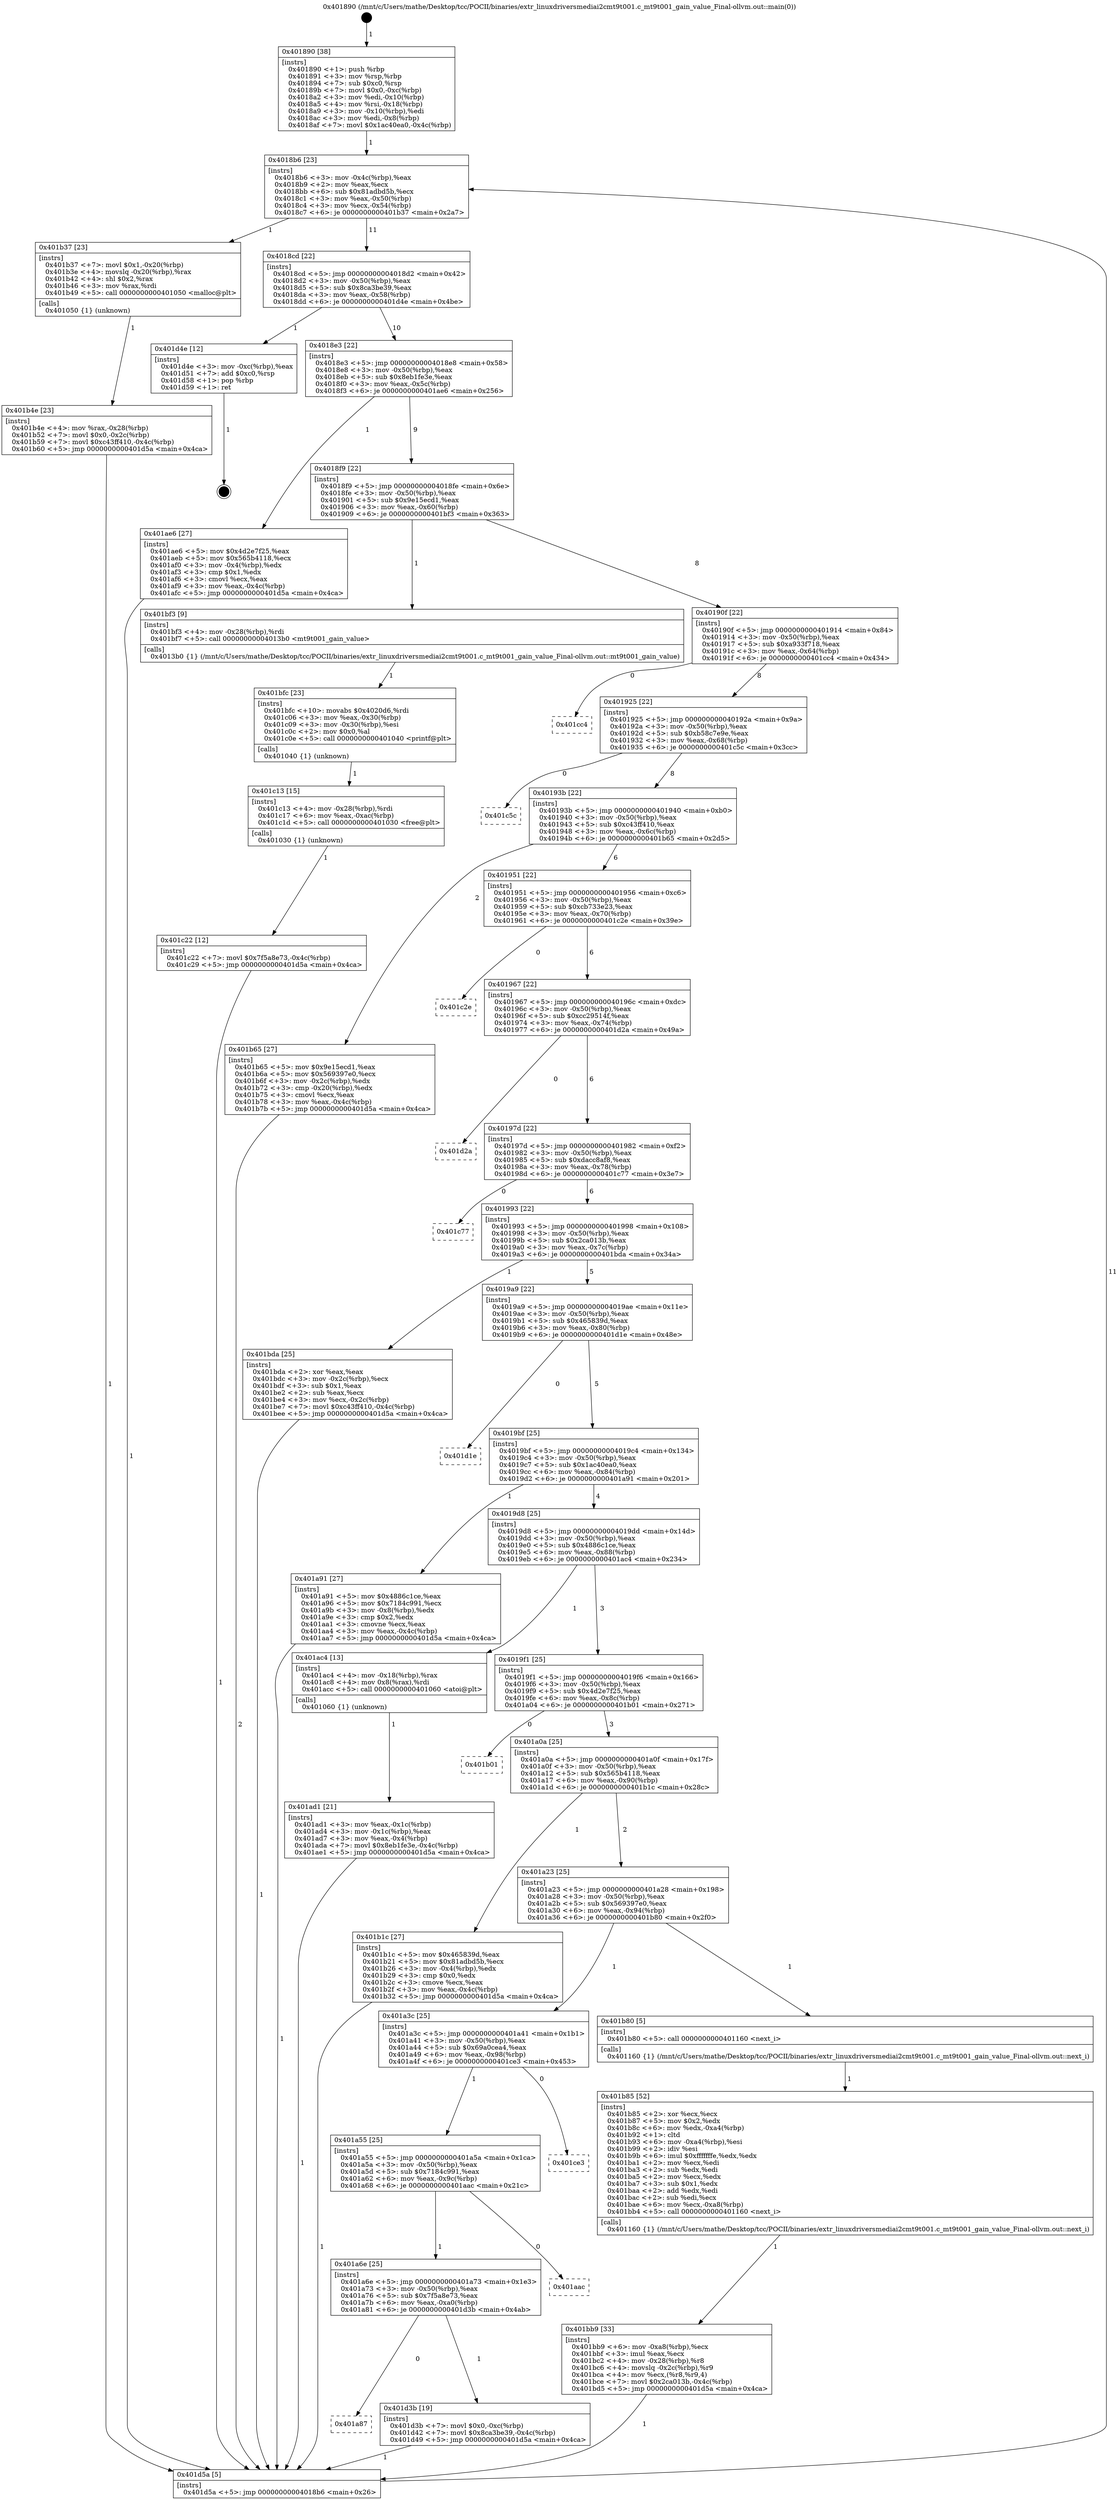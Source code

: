 digraph "0x401890" {
  label = "0x401890 (/mnt/c/Users/mathe/Desktop/tcc/POCII/binaries/extr_linuxdriversmediai2cmt9t001.c_mt9t001_gain_value_Final-ollvm.out::main(0))"
  labelloc = "t"
  node[shape=record]

  Entry [label="",width=0.3,height=0.3,shape=circle,fillcolor=black,style=filled]
  "0x4018b6" [label="{
     0x4018b6 [23]\l
     | [instrs]\l
     &nbsp;&nbsp;0x4018b6 \<+3\>: mov -0x4c(%rbp),%eax\l
     &nbsp;&nbsp;0x4018b9 \<+2\>: mov %eax,%ecx\l
     &nbsp;&nbsp;0x4018bb \<+6\>: sub $0x81adbd5b,%ecx\l
     &nbsp;&nbsp;0x4018c1 \<+3\>: mov %eax,-0x50(%rbp)\l
     &nbsp;&nbsp;0x4018c4 \<+3\>: mov %ecx,-0x54(%rbp)\l
     &nbsp;&nbsp;0x4018c7 \<+6\>: je 0000000000401b37 \<main+0x2a7\>\l
  }"]
  "0x401b37" [label="{
     0x401b37 [23]\l
     | [instrs]\l
     &nbsp;&nbsp;0x401b37 \<+7\>: movl $0x1,-0x20(%rbp)\l
     &nbsp;&nbsp;0x401b3e \<+4\>: movslq -0x20(%rbp),%rax\l
     &nbsp;&nbsp;0x401b42 \<+4\>: shl $0x2,%rax\l
     &nbsp;&nbsp;0x401b46 \<+3\>: mov %rax,%rdi\l
     &nbsp;&nbsp;0x401b49 \<+5\>: call 0000000000401050 \<malloc@plt\>\l
     | [calls]\l
     &nbsp;&nbsp;0x401050 \{1\} (unknown)\l
  }"]
  "0x4018cd" [label="{
     0x4018cd [22]\l
     | [instrs]\l
     &nbsp;&nbsp;0x4018cd \<+5\>: jmp 00000000004018d2 \<main+0x42\>\l
     &nbsp;&nbsp;0x4018d2 \<+3\>: mov -0x50(%rbp),%eax\l
     &nbsp;&nbsp;0x4018d5 \<+5\>: sub $0x8ca3be39,%eax\l
     &nbsp;&nbsp;0x4018da \<+3\>: mov %eax,-0x58(%rbp)\l
     &nbsp;&nbsp;0x4018dd \<+6\>: je 0000000000401d4e \<main+0x4be\>\l
  }"]
  Exit [label="",width=0.3,height=0.3,shape=circle,fillcolor=black,style=filled,peripheries=2]
  "0x401d4e" [label="{
     0x401d4e [12]\l
     | [instrs]\l
     &nbsp;&nbsp;0x401d4e \<+3\>: mov -0xc(%rbp),%eax\l
     &nbsp;&nbsp;0x401d51 \<+7\>: add $0xc0,%rsp\l
     &nbsp;&nbsp;0x401d58 \<+1\>: pop %rbp\l
     &nbsp;&nbsp;0x401d59 \<+1\>: ret\l
  }"]
  "0x4018e3" [label="{
     0x4018e3 [22]\l
     | [instrs]\l
     &nbsp;&nbsp;0x4018e3 \<+5\>: jmp 00000000004018e8 \<main+0x58\>\l
     &nbsp;&nbsp;0x4018e8 \<+3\>: mov -0x50(%rbp),%eax\l
     &nbsp;&nbsp;0x4018eb \<+5\>: sub $0x8eb1fe3e,%eax\l
     &nbsp;&nbsp;0x4018f0 \<+3\>: mov %eax,-0x5c(%rbp)\l
     &nbsp;&nbsp;0x4018f3 \<+6\>: je 0000000000401ae6 \<main+0x256\>\l
  }"]
  "0x401a87" [label="{
     0x401a87\l
  }", style=dashed]
  "0x401ae6" [label="{
     0x401ae6 [27]\l
     | [instrs]\l
     &nbsp;&nbsp;0x401ae6 \<+5\>: mov $0x4d2e7f25,%eax\l
     &nbsp;&nbsp;0x401aeb \<+5\>: mov $0x565b4118,%ecx\l
     &nbsp;&nbsp;0x401af0 \<+3\>: mov -0x4(%rbp),%edx\l
     &nbsp;&nbsp;0x401af3 \<+3\>: cmp $0x1,%edx\l
     &nbsp;&nbsp;0x401af6 \<+3\>: cmovl %ecx,%eax\l
     &nbsp;&nbsp;0x401af9 \<+3\>: mov %eax,-0x4c(%rbp)\l
     &nbsp;&nbsp;0x401afc \<+5\>: jmp 0000000000401d5a \<main+0x4ca\>\l
  }"]
  "0x4018f9" [label="{
     0x4018f9 [22]\l
     | [instrs]\l
     &nbsp;&nbsp;0x4018f9 \<+5\>: jmp 00000000004018fe \<main+0x6e\>\l
     &nbsp;&nbsp;0x4018fe \<+3\>: mov -0x50(%rbp),%eax\l
     &nbsp;&nbsp;0x401901 \<+5\>: sub $0x9e15ecd1,%eax\l
     &nbsp;&nbsp;0x401906 \<+3\>: mov %eax,-0x60(%rbp)\l
     &nbsp;&nbsp;0x401909 \<+6\>: je 0000000000401bf3 \<main+0x363\>\l
  }"]
  "0x401d3b" [label="{
     0x401d3b [19]\l
     | [instrs]\l
     &nbsp;&nbsp;0x401d3b \<+7\>: movl $0x0,-0xc(%rbp)\l
     &nbsp;&nbsp;0x401d42 \<+7\>: movl $0x8ca3be39,-0x4c(%rbp)\l
     &nbsp;&nbsp;0x401d49 \<+5\>: jmp 0000000000401d5a \<main+0x4ca\>\l
  }"]
  "0x401bf3" [label="{
     0x401bf3 [9]\l
     | [instrs]\l
     &nbsp;&nbsp;0x401bf3 \<+4\>: mov -0x28(%rbp),%rdi\l
     &nbsp;&nbsp;0x401bf7 \<+5\>: call 00000000004013b0 \<mt9t001_gain_value\>\l
     | [calls]\l
     &nbsp;&nbsp;0x4013b0 \{1\} (/mnt/c/Users/mathe/Desktop/tcc/POCII/binaries/extr_linuxdriversmediai2cmt9t001.c_mt9t001_gain_value_Final-ollvm.out::mt9t001_gain_value)\l
  }"]
  "0x40190f" [label="{
     0x40190f [22]\l
     | [instrs]\l
     &nbsp;&nbsp;0x40190f \<+5\>: jmp 0000000000401914 \<main+0x84\>\l
     &nbsp;&nbsp;0x401914 \<+3\>: mov -0x50(%rbp),%eax\l
     &nbsp;&nbsp;0x401917 \<+5\>: sub $0xa933f718,%eax\l
     &nbsp;&nbsp;0x40191c \<+3\>: mov %eax,-0x64(%rbp)\l
     &nbsp;&nbsp;0x40191f \<+6\>: je 0000000000401cc4 \<main+0x434\>\l
  }"]
  "0x401a6e" [label="{
     0x401a6e [25]\l
     | [instrs]\l
     &nbsp;&nbsp;0x401a6e \<+5\>: jmp 0000000000401a73 \<main+0x1e3\>\l
     &nbsp;&nbsp;0x401a73 \<+3\>: mov -0x50(%rbp),%eax\l
     &nbsp;&nbsp;0x401a76 \<+5\>: sub $0x7f5a8e73,%eax\l
     &nbsp;&nbsp;0x401a7b \<+6\>: mov %eax,-0xa0(%rbp)\l
     &nbsp;&nbsp;0x401a81 \<+6\>: je 0000000000401d3b \<main+0x4ab\>\l
  }"]
  "0x401cc4" [label="{
     0x401cc4\l
  }", style=dashed]
  "0x401925" [label="{
     0x401925 [22]\l
     | [instrs]\l
     &nbsp;&nbsp;0x401925 \<+5\>: jmp 000000000040192a \<main+0x9a\>\l
     &nbsp;&nbsp;0x40192a \<+3\>: mov -0x50(%rbp),%eax\l
     &nbsp;&nbsp;0x40192d \<+5\>: sub $0xb58c7e9e,%eax\l
     &nbsp;&nbsp;0x401932 \<+3\>: mov %eax,-0x68(%rbp)\l
     &nbsp;&nbsp;0x401935 \<+6\>: je 0000000000401c5c \<main+0x3cc\>\l
  }"]
  "0x401aac" [label="{
     0x401aac\l
  }", style=dashed]
  "0x401c5c" [label="{
     0x401c5c\l
  }", style=dashed]
  "0x40193b" [label="{
     0x40193b [22]\l
     | [instrs]\l
     &nbsp;&nbsp;0x40193b \<+5\>: jmp 0000000000401940 \<main+0xb0\>\l
     &nbsp;&nbsp;0x401940 \<+3\>: mov -0x50(%rbp),%eax\l
     &nbsp;&nbsp;0x401943 \<+5\>: sub $0xc43ff410,%eax\l
     &nbsp;&nbsp;0x401948 \<+3\>: mov %eax,-0x6c(%rbp)\l
     &nbsp;&nbsp;0x40194b \<+6\>: je 0000000000401b65 \<main+0x2d5\>\l
  }"]
  "0x401a55" [label="{
     0x401a55 [25]\l
     | [instrs]\l
     &nbsp;&nbsp;0x401a55 \<+5\>: jmp 0000000000401a5a \<main+0x1ca\>\l
     &nbsp;&nbsp;0x401a5a \<+3\>: mov -0x50(%rbp),%eax\l
     &nbsp;&nbsp;0x401a5d \<+5\>: sub $0x7184c991,%eax\l
     &nbsp;&nbsp;0x401a62 \<+6\>: mov %eax,-0x9c(%rbp)\l
     &nbsp;&nbsp;0x401a68 \<+6\>: je 0000000000401aac \<main+0x21c\>\l
  }"]
  "0x401b65" [label="{
     0x401b65 [27]\l
     | [instrs]\l
     &nbsp;&nbsp;0x401b65 \<+5\>: mov $0x9e15ecd1,%eax\l
     &nbsp;&nbsp;0x401b6a \<+5\>: mov $0x569397e0,%ecx\l
     &nbsp;&nbsp;0x401b6f \<+3\>: mov -0x2c(%rbp),%edx\l
     &nbsp;&nbsp;0x401b72 \<+3\>: cmp -0x20(%rbp),%edx\l
     &nbsp;&nbsp;0x401b75 \<+3\>: cmovl %ecx,%eax\l
     &nbsp;&nbsp;0x401b78 \<+3\>: mov %eax,-0x4c(%rbp)\l
     &nbsp;&nbsp;0x401b7b \<+5\>: jmp 0000000000401d5a \<main+0x4ca\>\l
  }"]
  "0x401951" [label="{
     0x401951 [22]\l
     | [instrs]\l
     &nbsp;&nbsp;0x401951 \<+5\>: jmp 0000000000401956 \<main+0xc6\>\l
     &nbsp;&nbsp;0x401956 \<+3\>: mov -0x50(%rbp),%eax\l
     &nbsp;&nbsp;0x401959 \<+5\>: sub $0xcb733e23,%eax\l
     &nbsp;&nbsp;0x40195e \<+3\>: mov %eax,-0x70(%rbp)\l
     &nbsp;&nbsp;0x401961 \<+6\>: je 0000000000401c2e \<main+0x39e\>\l
  }"]
  "0x401ce3" [label="{
     0x401ce3\l
  }", style=dashed]
  "0x401c2e" [label="{
     0x401c2e\l
  }", style=dashed]
  "0x401967" [label="{
     0x401967 [22]\l
     | [instrs]\l
     &nbsp;&nbsp;0x401967 \<+5\>: jmp 000000000040196c \<main+0xdc\>\l
     &nbsp;&nbsp;0x40196c \<+3\>: mov -0x50(%rbp),%eax\l
     &nbsp;&nbsp;0x40196f \<+5\>: sub $0xcc29514f,%eax\l
     &nbsp;&nbsp;0x401974 \<+3\>: mov %eax,-0x74(%rbp)\l
     &nbsp;&nbsp;0x401977 \<+6\>: je 0000000000401d2a \<main+0x49a\>\l
  }"]
  "0x401c22" [label="{
     0x401c22 [12]\l
     | [instrs]\l
     &nbsp;&nbsp;0x401c22 \<+7\>: movl $0x7f5a8e73,-0x4c(%rbp)\l
     &nbsp;&nbsp;0x401c29 \<+5\>: jmp 0000000000401d5a \<main+0x4ca\>\l
  }"]
  "0x401d2a" [label="{
     0x401d2a\l
  }", style=dashed]
  "0x40197d" [label="{
     0x40197d [22]\l
     | [instrs]\l
     &nbsp;&nbsp;0x40197d \<+5\>: jmp 0000000000401982 \<main+0xf2\>\l
     &nbsp;&nbsp;0x401982 \<+3\>: mov -0x50(%rbp),%eax\l
     &nbsp;&nbsp;0x401985 \<+5\>: sub $0xdacc8af8,%eax\l
     &nbsp;&nbsp;0x40198a \<+3\>: mov %eax,-0x78(%rbp)\l
     &nbsp;&nbsp;0x40198d \<+6\>: je 0000000000401c77 \<main+0x3e7\>\l
  }"]
  "0x401c13" [label="{
     0x401c13 [15]\l
     | [instrs]\l
     &nbsp;&nbsp;0x401c13 \<+4\>: mov -0x28(%rbp),%rdi\l
     &nbsp;&nbsp;0x401c17 \<+6\>: mov %eax,-0xac(%rbp)\l
     &nbsp;&nbsp;0x401c1d \<+5\>: call 0000000000401030 \<free@plt\>\l
     | [calls]\l
     &nbsp;&nbsp;0x401030 \{1\} (unknown)\l
  }"]
  "0x401c77" [label="{
     0x401c77\l
  }", style=dashed]
  "0x401993" [label="{
     0x401993 [22]\l
     | [instrs]\l
     &nbsp;&nbsp;0x401993 \<+5\>: jmp 0000000000401998 \<main+0x108\>\l
     &nbsp;&nbsp;0x401998 \<+3\>: mov -0x50(%rbp),%eax\l
     &nbsp;&nbsp;0x40199b \<+5\>: sub $0x2ca013b,%eax\l
     &nbsp;&nbsp;0x4019a0 \<+3\>: mov %eax,-0x7c(%rbp)\l
     &nbsp;&nbsp;0x4019a3 \<+6\>: je 0000000000401bda \<main+0x34a\>\l
  }"]
  "0x401bfc" [label="{
     0x401bfc [23]\l
     | [instrs]\l
     &nbsp;&nbsp;0x401bfc \<+10\>: movabs $0x4020d6,%rdi\l
     &nbsp;&nbsp;0x401c06 \<+3\>: mov %eax,-0x30(%rbp)\l
     &nbsp;&nbsp;0x401c09 \<+3\>: mov -0x30(%rbp),%esi\l
     &nbsp;&nbsp;0x401c0c \<+2\>: mov $0x0,%al\l
     &nbsp;&nbsp;0x401c0e \<+5\>: call 0000000000401040 \<printf@plt\>\l
     | [calls]\l
     &nbsp;&nbsp;0x401040 \{1\} (unknown)\l
  }"]
  "0x401bda" [label="{
     0x401bda [25]\l
     | [instrs]\l
     &nbsp;&nbsp;0x401bda \<+2\>: xor %eax,%eax\l
     &nbsp;&nbsp;0x401bdc \<+3\>: mov -0x2c(%rbp),%ecx\l
     &nbsp;&nbsp;0x401bdf \<+3\>: sub $0x1,%eax\l
     &nbsp;&nbsp;0x401be2 \<+2\>: sub %eax,%ecx\l
     &nbsp;&nbsp;0x401be4 \<+3\>: mov %ecx,-0x2c(%rbp)\l
     &nbsp;&nbsp;0x401be7 \<+7\>: movl $0xc43ff410,-0x4c(%rbp)\l
     &nbsp;&nbsp;0x401bee \<+5\>: jmp 0000000000401d5a \<main+0x4ca\>\l
  }"]
  "0x4019a9" [label="{
     0x4019a9 [22]\l
     | [instrs]\l
     &nbsp;&nbsp;0x4019a9 \<+5\>: jmp 00000000004019ae \<main+0x11e\>\l
     &nbsp;&nbsp;0x4019ae \<+3\>: mov -0x50(%rbp),%eax\l
     &nbsp;&nbsp;0x4019b1 \<+5\>: sub $0x465839d,%eax\l
     &nbsp;&nbsp;0x4019b6 \<+3\>: mov %eax,-0x80(%rbp)\l
     &nbsp;&nbsp;0x4019b9 \<+6\>: je 0000000000401d1e \<main+0x48e\>\l
  }"]
  "0x401bb9" [label="{
     0x401bb9 [33]\l
     | [instrs]\l
     &nbsp;&nbsp;0x401bb9 \<+6\>: mov -0xa8(%rbp),%ecx\l
     &nbsp;&nbsp;0x401bbf \<+3\>: imul %eax,%ecx\l
     &nbsp;&nbsp;0x401bc2 \<+4\>: mov -0x28(%rbp),%r8\l
     &nbsp;&nbsp;0x401bc6 \<+4\>: movslq -0x2c(%rbp),%r9\l
     &nbsp;&nbsp;0x401bca \<+4\>: mov %ecx,(%r8,%r9,4)\l
     &nbsp;&nbsp;0x401bce \<+7\>: movl $0x2ca013b,-0x4c(%rbp)\l
     &nbsp;&nbsp;0x401bd5 \<+5\>: jmp 0000000000401d5a \<main+0x4ca\>\l
  }"]
  "0x401d1e" [label="{
     0x401d1e\l
  }", style=dashed]
  "0x4019bf" [label="{
     0x4019bf [25]\l
     | [instrs]\l
     &nbsp;&nbsp;0x4019bf \<+5\>: jmp 00000000004019c4 \<main+0x134\>\l
     &nbsp;&nbsp;0x4019c4 \<+3\>: mov -0x50(%rbp),%eax\l
     &nbsp;&nbsp;0x4019c7 \<+5\>: sub $0x1ac40ea0,%eax\l
     &nbsp;&nbsp;0x4019cc \<+6\>: mov %eax,-0x84(%rbp)\l
     &nbsp;&nbsp;0x4019d2 \<+6\>: je 0000000000401a91 \<main+0x201\>\l
  }"]
  "0x401b85" [label="{
     0x401b85 [52]\l
     | [instrs]\l
     &nbsp;&nbsp;0x401b85 \<+2\>: xor %ecx,%ecx\l
     &nbsp;&nbsp;0x401b87 \<+5\>: mov $0x2,%edx\l
     &nbsp;&nbsp;0x401b8c \<+6\>: mov %edx,-0xa4(%rbp)\l
     &nbsp;&nbsp;0x401b92 \<+1\>: cltd\l
     &nbsp;&nbsp;0x401b93 \<+6\>: mov -0xa4(%rbp),%esi\l
     &nbsp;&nbsp;0x401b99 \<+2\>: idiv %esi\l
     &nbsp;&nbsp;0x401b9b \<+6\>: imul $0xfffffffe,%edx,%edx\l
     &nbsp;&nbsp;0x401ba1 \<+2\>: mov %ecx,%edi\l
     &nbsp;&nbsp;0x401ba3 \<+2\>: sub %edx,%edi\l
     &nbsp;&nbsp;0x401ba5 \<+2\>: mov %ecx,%edx\l
     &nbsp;&nbsp;0x401ba7 \<+3\>: sub $0x1,%edx\l
     &nbsp;&nbsp;0x401baa \<+2\>: add %edx,%edi\l
     &nbsp;&nbsp;0x401bac \<+2\>: sub %edi,%ecx\l
     &nbsp;&nbsp;0x401bae \<+6\>: mov %ecx,-0xa8(%rbp)\l
     &nbsp;&nbsp;0x401bb4 \<+5\>: call 0000000000401160 \<next_i\>\l
     | [calls]\l
     &nbsp;&nbsp;0x401160 \{1\} (/mnt/c/Users/mathe/Desktop/tcc/POCII/binaries/extr_linuxdriversmediai2cmt9t001.c_mt9t001_gain_value_Final-ollvm.out::next_i)\l
  }"]
  "0x401a91" [label="{
     0x401a91 [27]\l
     | [instrs]\l
     &nbsp;&nbsp;0x401a91 \<+5\>: mov $0x4886c1ce,%eax\l
     &nbsp;&nbsp;0x401a96 \<+5\>: mov $0x7184c991,%ecx\l
     &nbsp;&nbsp;0x401a9b \<+3\>: mov -0x8(%rbp),%edx\l
     &nbsp;&nbsp;0x401a9e \<+3\>: cmp $0x2,%edx\l
     &nbsp;&nbsp;0x401aa1 \<+3\>: cmovne %ecx,%eax\l
     &nbsp;&nbsp;0x401aa4 \<+3\>: mov %eax,-0x4c(%rbp)\l
     &nbsp;&nbsp;0x401aa7 \<+5\>: jmp 0000000000401d5a \<main+0x4ca\>\l
  }"]
  "0x4019d8" [label="{
     0x4019d8 [25]\l
     | [instrs]\l
     &nbsp;&nbsp;0x4019d8 \<+5\>: jmp 00000000004019dd \<main+0x14d\>\l
     &nbsp;&nbsp;0x4019dd \<+3\>: mov -0x50(%rbp),%eax\l
     &nbsp;&nbsp;0x4019e0 \<+5\>: sub $0x4886c1ce,%eax\l
     &nbsp;&nbsp;0x4019e5 \<+6\>: mov %eax,-0x88(%rbp)\l
     &nbsp;&nbsp;0x4019eb \<+6\>: je 0000000000401ac4 \<main+0x234\>\l
  }"]
  "0x401d5a" [label="{
     0x401d5a [5]\l
     | [instrs]\l
     &nbsp;&nbsp;0x401d5a \<+5\>: jmp 00000000004018b6 \<main+0x26\>\l
  }"]
  "0x401890" [label="{
     0x401890 [38]\l
     | [instrs]\l
     &nbsp;&nbsp;0x401890 \<+1\>: push %rbp\l
     &nbsp;&nbsp;0x401891 \<+3\>: mov %rsp,%rbp\l
     &nbsp;&nbsp;0x401894 \<+7\>: sub $0xc0,%rsp\l
     &nbsp;&nbsp;0x40189b \<+7\>: movl $0x0,-0xc(%rbp)\l
     &nbsp;&nbsp;0x4018a2 \<+3\>: mov %edi,-0x10(%rbp)\l
     &nbsp;&nbsp;0x4018a5 \<+4\>: mov %rsi,-0x18(%rbp)\l
     &nbsp;&nbsp;0x4018a9 \<+3\>: mov -0x10(%rbp),%edi\l
     &nbsp;&nbsp;0x4018ac \<+3\>: mov %edi,-0x8(%rbp)\l
     &nbsp;&nbsp;0x4018af \<+7\>: movl $0x1ac40ea0,-0x4c(%rbp)\l
  }"]
  "0x401a3c" [label="{
     0x401a3c [25]\l
     | [instrs]\l
     &nbsp;&nbsp;0x401a3c \<+5\>: jmp 0000000000401a41 \<main+0x1b1\>\l
     &nbsp;&nbsp;0x401a41 \<+3\>: mov -0x50(%rbp),%eax\l
     &nbsp;&nbsp;0x401a44 \<+5\>: sub $0x69a0cea4,%eax\l
     &nbsp;&nbsp;0x401a49 \<+6\>: mov %eax,-0x98(%rbp)\l
     &nbsp;&nbsp;0x401a4f \<+6\>: je 0000000000401ce3 \<main+0x453\>\l
  }"]
  "0x401ac4" [label="{
     0x401ac4 [13]\l
     | [instrs]\l
     &nbsp;&nbsp;0x401ac4 \<+4\>: mov -0x18(%rbp),%rax\l
     &nbsp;&nbsp;0x401ac8 \<+4\>: mov 0x8(%rax),%rdi\l
     &nbsp;&nbsp;0x401acc \<+5\>: call 0000000000401060 \<atoi@plt\>\l
     | [calls]\l
     &nbsp;&nbsp;0x401060 \{1\} (unknown)\l
  }"]
  "0x4019f1" [label="{
     0x4019f1 [25]\l
     | [instrs]\l
     &nbsp;&nbsp;0x4019f1 \<+5\>: jmp 00000000004019f6 \<main+0x166\>\l
     &nbsp;&nbsp;0x4019f6 \<+3\>: mov -0x50(%rbp),%eax\l
     &nbsp;&nbsp;0x4019f9 \<+5\>: sub $0x4d2e7f25,%eax\l
     &nbsp;&nbsp;0x4019fe \<+6\>: mov %eax,-0x8c(%rbp)\l
     &nbsp;&nbsp;0x401a04 \<+6\>: je 0000000000401b01 \<main+0x271\>\l
  }"]
  "0x401ad1" [label="{
     0x401ad1 [21]\l
     | [instrs]\l
     &nbsp;&nbsp;0x401ad1 \<+3\>: mov %eax,-0x1c(%rbp)\l
     &nbsp;&nbsp;0x401ad4 \<+3\>: mov -0x1c(%rbp),%eax\l
     &nbsp;&nbsp;0x401ad7 \<+3\>: mov %eax,-0x4(%rbp)\l
     &nbsp;&nbsp;0x401ada \<+7\>: movl $0x8eb1fe3e,-0x4c(%rbp)\l
     &nbsp;&nbsp;0x401ae1 \<+5\>: jmp 0000000000401d5a \<main+0x4ca\>\l
  }"]
  "0x401b80" [label="{
     0x401b80 [5]\l
     | [instrs]\l
     &nbsp;&nbsp;0x401b80 \<+5\>: call 0000000000401160 \<next_i\>\l
     | [calls]\l
     &nbsp;&nbsp;0x401160 \{1\} (/mnt/c/Users/mathe/Desktop/tcc/POCII/binaries/extr_linuxdriversmediai2cmt9t001.c_mt9t001_gain_value_Final-ollvm.out::next_i)\l
  }"]
  "0x401b01" [label="{
     0x401b01\l
  }", style=dashed]
  "0x401a0a" [label="{
     0x401a0a [25]\l
     | [instrs]\l
     &nbsp;&nbsp;0x401a0a \<+5\>: jmp 0000000000401a0f \<main+0x17f\>\l
     &nbsp;&nbsp;0x401a0f \<+3\>: mov -0x50(%rbp),%eax\l
     &nbsp;&nbsp;0x401a12 \<+5\>: sub $0x565b4118,%eax\l
     &nbsp;&nbsp;0x401a17 \<+6\>: mov %eax,-0x90(%rbp)\l
     &nbsp;&nbsp;0x401a1d \<+6\>: je 0000000000401b1c \<main+0x28c\>\l
  }"]
  "0x401b4e" [label="{
     0x401b4e [23]\l
     | [instrs]\l
     &nbsp;&nbsp;0x401b4e \<+4\>: mov %rax,-0x28(%rbp)\l
     &nbsp;&nbsp;0x401b52 \<+7\>: movl $0x0,-0x2c(%rbp)\l
     &nbsp;&nbsp;0x401b59 \<+7\>: movl $0xc43ff410,-0x4c(%rbp)\l
     &nbsp;&nbsp;0x401b60 \<+5\>: jmp 0000000000401d5a \<main+0x4ca\>\l
  }"]
  "0x401b1c" [label="{
     0x401b1c [27]\l
     | [instrs]\l
     &nbsp;&nbsp;0x401b1c \<+5\>: mov $0x465839d,%eax\l
     &nbsp;&nbsp;0x401b21 \<+5\>: mov $0x81adbd5b,%ecx\l
     &nbsp;&nbsp;0x401b26 \<+3\>: mov -0x4(%rbp),%edx\l
     &nbsp;&nbsp;0x401b29 \<+3\>: cmp $0x0,%edx\l
     &nbsp;&nbsp;0x401b2c \<+3\>: cmove %ecx,%eax\l
     &nbsp;&nbsp;0x401b2f \<+3\>: mov %eax,-0x4c(%rbp)\l
     &nbsp;&nbsp;0x401b32 \<+5\>: jmp 0000000000401d5a \<main+0x4ca\>\l
  }"]
  "0x401a23" [label="{
     0x401a23 [25]\l
     | [instrs]\l
     &nbsp;&nbsp;0x401a23 \<+5\>: jmp 0000000000401a28 \<main+0x198\>\l
     &nbsp;&nbsp;0x401a28 \<+3\>: mov -0x50(%rbp),%eax\l
     &nbsp;&nbsp;0x401a2b \<+5\>: sub $0x569397e0,%eax\l
     &nbsp;&nbsp;0x401a30 \<+6\>: mov %eax,-0x94(%rbp)\l
     &nbsp;&nbsp;0x401a36 \<+6\>: je 0000000000401b80 \<main+0x2f0\>\l
  }"]
  Entry -> "0x401890" [label=" 1"]
  "0x4018b6" -> "0x401b37" [label=" 1"]
  "0x4018b6" -> "0x4018cd" [label=" 11"]
  "0x401d4e" -> Exit [label=" 1"]
  "0x4018cd" -> "0x401d4e" [label=" 1"]
  "0x4018cd" -> "0x4018e3" [label=" 10"]
  "0x401d3b" -> "0x401d5a" [label=" 1"]
  "0x4018e3" -> "0x401ae6" [label=" 1"]
  "0x4018e3" -> "0x4018f9" [label=" 9"]
  "0x401a6e" -> "0x401a87" [label=" 0"]
  "0x4018f9" -> "0x401bf3" [label=" 1"]
  "0x4018f9" -> "0x40190f" [label=" 8"]
  "0x401a6e" -> "0x401d3b" [label=" 1"]
  "0x40190f" -> "0x401cc4" [label=" 0"]
  "0x40190f" -> "0x401925" [label=" 8"]
  "0x401a55" -> "0x401a6e" [label=" 1"]
  "0x401925" -> "0x401c5c" [label=" 0"]
  "0x401925" -> "0x40193b" [label=" 8"]
  "0x401a55" -> "0x401aac" [label=" 0"]
  "0x40193b" -> "0x401b65" [label=" 2"]
  "0x40193b" -> "0x401951" [label=" 6"]
  "0x401a3c" -> "0x401a55" [label=" 1"]
  "0x401951" -> "0x401c2e" [label=" 0"]
  "0x401951" -> "0x401967" [label=" 6"]
  "0x401a3c" -> "0x401ce3" [label=" 0"]
  "0x401967" -> "0x401d2a" [label=" 0"]
  "0x401967" -> "0x40197d" [label=" 6"]
  "0x401c22" -> "0x401d5a" [label=" 1"]
  "0x40197d" -> "0x401c77" [label=" 0"]
  "0x40197d" -> "0x401993" [label=" 6"]
  "0x401c13" -> "0x401c22" [label=" 1"]
  "0x401993" -> "0x401bda" [label=" 1"]
  "0x401993" -> "0x4019a9" [label=" 5"]
  "0x401bfc" -> "0x401c13" [label=" 1"]
  "0x4019a9" -> "0x401d1e" [label=" 0"]
  "0x4019a9" -> "0x4019bf" [label=" 5"]
  "0x401bf3" -> "0x401bfc" [label=" 1"]
  "0x4019bf" -> "0x401a91" [label=" 1"]
  "0x4019bf" -> "0x4019d8" [label=" 4"]
  "0x401a91" -> "0x401d5a" [label=" 1"]
  "0x401890" -> "0x4018b6" [label=" 1"]
  "0x401d5a" -> "0x4018b6" [label=" 11"]
  "0x401bda" -> "0x401d5a" [label=" 1"]
  "0x4019d8" -> "0x401ac4" [label=" 1"]
  "0x4019d8" -> "0x4019f1" [label=" 3"]
  "0x401ac4" -> "0x401ad1" [label=" 1"]
  "0x401ad1" -> "0x401d5a" [label=" 1"]
  "0x401ae6" -> "0x401d5a" [label=" 1"]
  "0x401bb9" -> "0x401d5a" [label=" 1"]
  "0x4019f1" -> "0x401b01" [label=" 0"]
  "0x4019f1" -> "0x401a0a" [label=" 3"]
  "0x401b85" -> "0x401bb9" [label=" 1"]
  "0x401a0a" -> "0x401b1c" [label=" 1"]
  "0x401a0a" -> "0x401a23" [label=" 2"]
  "0x401b1c" -> "0x401d5a" [label=" 1"]
  "0x401b37" -> "0x401b4e" [label=" 1"]
  "0x401b4e" -> "0x401d5a" [label=" 1"]
  "0x401b65" -> "0x401d5a" [label=" 2"]
  "0x401b80" -> "0x401b85" [label=" 1"]
  "0x401a23" -> "0x401b80" [label=" 1"]
  "0x401a23" -> "0x401a3c" [label=" 1"]
}
